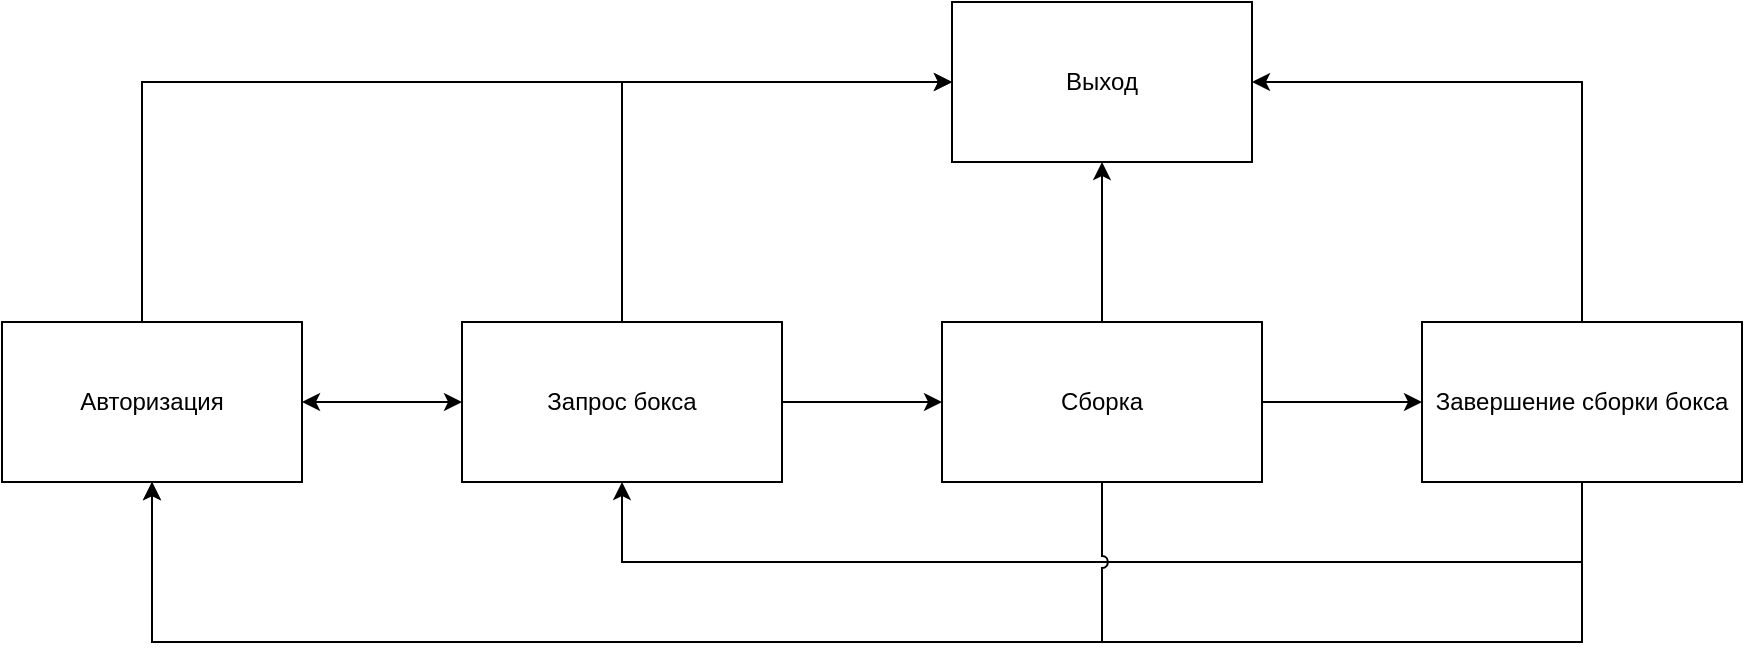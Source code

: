<mxfile version="13.9.9" type="device"><diagram id="ltjN0swKIlgL_LzSkBG7" name="Страница 1"><mxGraphModel dx="981" dy="567" grid="1" gridSize="10" guides="1" tooltips="1" connect="1" arrows="1" fold="1" page="1" pageScale="1" pageWidth="1654" pageHeight="2336" math="0" shadow="0"><root><mxCell id="0"/><mxCell id="1" parent="0"/><mxCell id="BUm5P4AWMuBzgXkw7yC1-4" style="edgeStyle=orthogonalEdgeStyle;rounded=0;orthogonalLoop=1;jettySize=auto;html=1;entryX=0;entryY=0.5;entryDx=0;entryDy=0;" edge="1" parent="1" source="BUm5P4AWMuBzgXkw7yC1-1" target="BUm5P4AWMuBzgXkw7yC1-3"><mxGeometry relative="1" as="geometry"/></mxCell><mxCell id="BUm5P4AWMuBzgXkw7yC1-12" style="edgeStyle=orthogonalEdgeStyle;rounded=0;orthogonalLoop=1;jettySize=auto;html=1;entryX=0;entryY=0.5;entryDx=0;entryDy=0;" edge="1" parent="1" source="BUm5P4AWMuBzgXkw7yC1-1" target="BUm5P4AWMuBzgXkw7yC1-9"><mxGeometry relative="1" as="geometry"><Array as="points"><mxPoint x="440" y="120"/></Array></mxGeometry></mxCell><mxCell id="BUm5P4AWMuBzgXkw7yC1-1" value="Запрос бокса" style="rounded=0;whiteSpace=wrap;html=1;" vertex="1" parent="1"><mxGeometry x="360" y="240" width="160" height="80" as="geometry"/></mxCell><mxCell id="BUm5P4AWMuBzgXkw7yC1-6" style="edgeStyle=orthogonalEdgeStyle;rounded=0;orthogonalLoop=1;jettySize=auto;html=1;entryX=0.5;entryY=1;entryDx=0;entryDy=0;jumpStyle=arc;" edge="1" parent="1" source="BUm5P4AWMuBzgXkw7yC1-2" target="BUm5P4AWMuBzgXkw7yC1-1"><mxGeometry relative="1" as="geometry"><Array as="points"><mxPoint x="920" y="360"/><mxPoint x="440" y="360"/></Array></mxGeometry></mxCell><mxCell id="BUm5P4AWMuBzgXkw7yC1-11" style="edgeStyle=orthogonalEdgeStyle;rounded=0;orthogonalLoop=1;jettySize=auto;html=1;entryX=1;entryY=0.5;entryDx=0;entryDy=0;" edge="1" parent="1" source="BUm5P4AWMuBzgXkw7yC1-2" target="BUm5P4AWMuBzgXkw7yC1-9"><mxGeometry relative="1" as="geometry"><Array as="points"><mxPoint x="920" y="120"/></Array></mxGeometry></mxCell><mxCell id="BUm5P4AWMuBzgXkw7yC1-16" style="edgeStyle=orthogonalEdgeStyle;rounded=0;orthogonalLoop=1;jettySize=auto;html=1;entryX=0.5;entryY=1;entryDx=0;entryDy=0;startArrow=none;startFill=0;" edge="1" parent="1" source="BUm5P4AWMuBzgXkw7yC1-2" target="BUm5P4AWMuBzgXkw7yC1-7"><mxGeometry relative="1" as="geometry"><Array as="points"><mxPoint x="920" y="400"/><mxPoint x="205" y="400"/></Array></mxGeometry></mxCell><mxCell id="BUm5P4AWMuBzgXkw7yC1-2" value="Завершение сборки бокса" style="rounded=0;whiteSpace=wrap;html=1;" vertex="1" parent="1"><mxGeometry x="840" y="240" width="160" height="80" as="geometry"/></mxCell><mxCell id="BUm5P4AWMuBzgXkw7yC1-5" style="edgeStyle=orthogonalEdgeStyle;rounded=0;orthogonalLoop=1;jettySize=auto;html=1;" edge="1" parent="1" source="BUm5P4AWMuBzgXkw7yC1-3" target="BUm5P4AWMuBzgXkw7yC1-2"><mxGeometry relative="1" as="geometry"><Array as="points"><mxPoint x="810" y="280"/><mxPoint x="810" y="280"/></Array></mxGeometry></mxCell><mxCell id="BUm5P4AWMuBzgXkw7yC1-10" style="edgeStyle=orthogonalEdgeStyle;rounded=0;orthogonalLoop=1;jettySize=auto;html=1;" edge="1" parent="1" source="BUm5P4AWMuBzgXkw7yC1-3" target="BUm5P4AWMuBzgXkw7yC1-9"><mxGeometry relative="1" as="geometry"/></mxCell><mxCell id="BUm5P4AWMuBzgXkw7yC1-14" style="edgeStyle=orthogonalEdgeStyle;rounded=0;orthogonalLoop=1;jettySize=auto;html=1;entryX=0.5;entryY=1;entryDx=0;entryDy=0;jumpStyle=arc;" edge="1" parent="1" source="BUm5P4AWMuBzgXkw7yC1-3" target="BUm5P4AWMuBzgXkw7yC1-7"><mxGeometry relative="1" as="geometry"><Array as="points"><mxPoint x="680" y="400"/><mxPoint x="205" y="400"/></Array></mxGeometry></mxCell><mxCell id="BUm5P4AWMuBzgXkw7yC1-3" value="Сборка" style="rounded=0;whiteSpace=wrap;html=1;" vertex="1" parent="1"><mxGeometry x="600" y="240" width="160" height="80" as="geometry"/></mxCell><mxCell id="BUm5P4AWMuBzgXkw7yC1-8" style="edgeStyle=orthogonalEdgeStyle;rounded=0;orthogonalLoop=1;jettySize=auto;html=1;startArrow=classic;startFill=1;" edge="1" parent="1" source="BUm5P4AWMuBzgXkw7yC1-7" target="BUm5P4AWMuBzgXkw7yC1-1"><mxGeometry relative="1" as="geometry"/></mxCell><mxCell id="BUm5P4AWMuBzgXkw7yC1-13" style="edgeStyle=orthogonalEdgeStyle;rounded=0;orthogonalLoop=1;jettySize=auto;html=1;entryX=0;entryY=0.5;entryDx=0;entryDy=0;" edge="1" parent="1" source="BUm5P4AWMuBzgXkw7yC1-7" target="BUm5P4AWMuBzgXkw7yC1-9"><mxGeometry relative="1" as="geometry"><Array as="points"><mxPoint x="200" y="120"/></Array></mxGeometry></mxCell><mxCell id="BUm5P4AWMuBzgXkw7yC1-7" value="Авторизация" style="rounded=0;whiteSpace=wrap;html=1;" vertex="1" parent="1"><mxGeometry x="130" y="240" width="150" height="80" as="geometry"/></mxCell><mxCell id="BUm5P4AWMuBzgXkw7yC1-9" value="Выход" style="rounded=0;whiteSpace=wrap;html=1;" vertex="1" parent="1"><mxGeometry x="605" y="80" width="150" height="80" as="geometry"/></mxCell></root></mxGraphModel></diagram></mxfile>